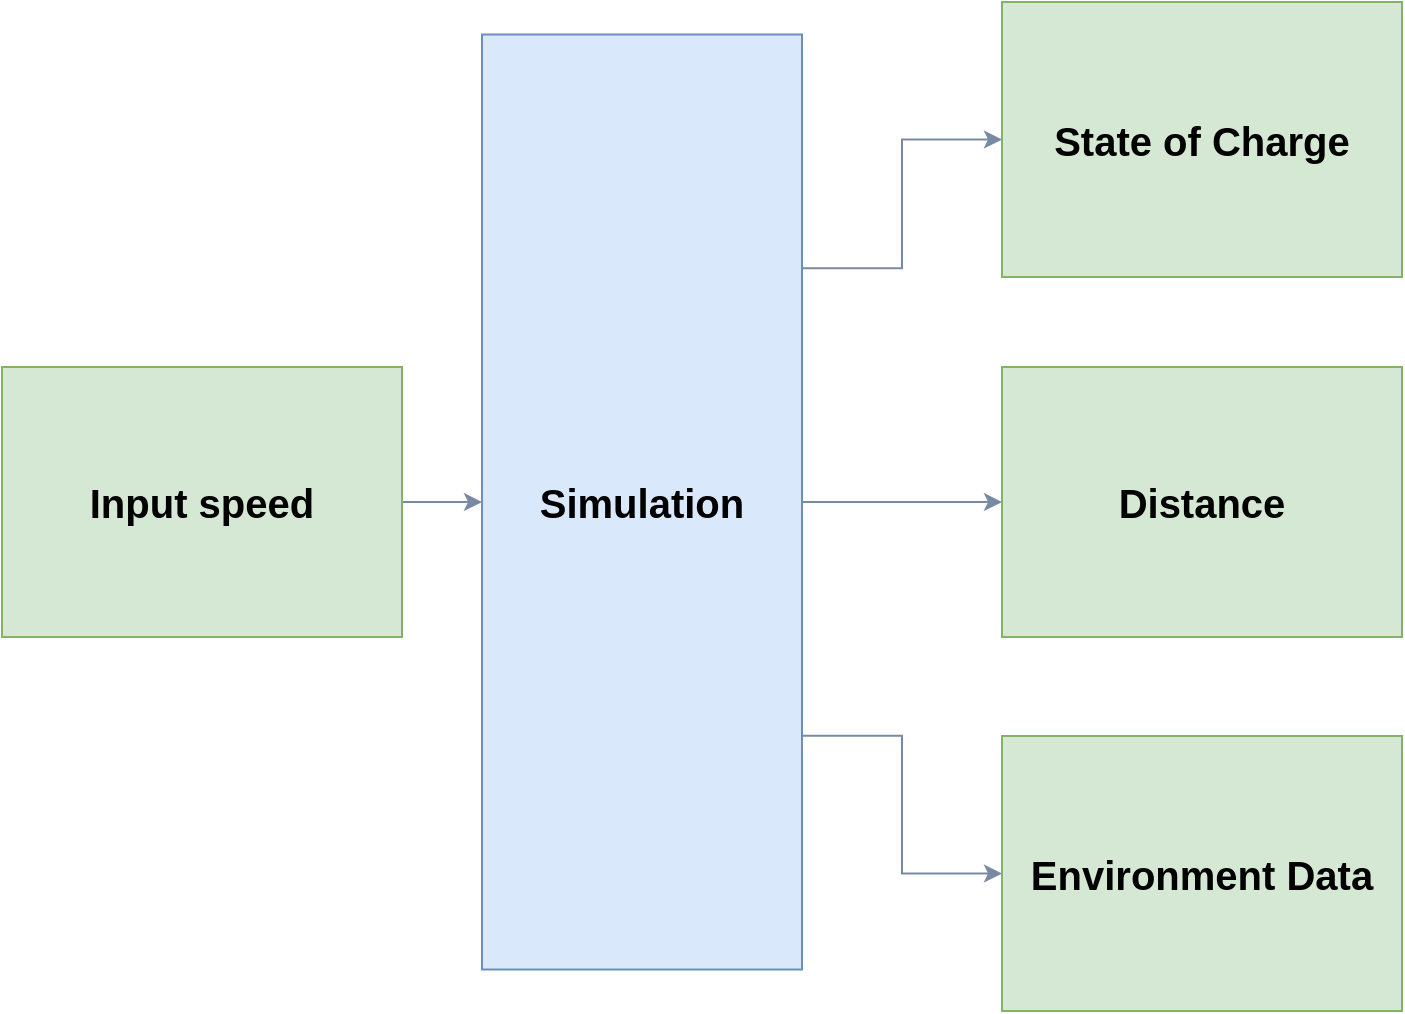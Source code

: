 <mxfile version="14.8.1" type="github">
  <diagram id="28VTI09ovEdbeb4I-dWO" name="Page-1">
    <mxGraphModel dx="1422" dy="743" grid="1" gridSize="10" guides="1" tooltips="1" connect="1" arrows="1" fold="1" page="1" pageScale="1" pageWidth="827" pageHeight="1169" math="0" shadow="0">
      <root>
        <mxCell id="0" />
        <mxCell id="1" parent="0" />
        <mxCell id="CGGK-X_BQEhCbvVUV3Iy-6" style="edgeStyle=orthogonalEdgeStyle;rounded=0;orthogonalLoop=1;jettySize=auto;html=1;exitX=1;exitY=0.5;exitDx=0;exitDy=0;entryX=0;entryY=0.5;entryDx=0;entryDy=0;fontStyle=1;strokeColor=#788AA3;fontColor=#46495D;fontSize=20;" edge="1" parent="1" source="CGGK-X_BQEhCbvVUV3Iy-1" target="CGGK-X_BQEhCbvVUV3Iy-3">
          <mxGeometry relative="1" as="geometry" />
        </mxCell>
        <mxCell id="CGGK-X_BQEhCbvVUV3Iy-10" style="edgeStyle=orthogonalEdgeStyle;rounded=0;orthogonalLoop=1;jettySize=auto;html=1;exitX=1;exitY=0.25;exitDx=0;exitDy=0;fontStyle=1;strokeColor=#788AA3;fontColor=#46495D;fontSize=20;" edge="1" parent="1" source="CGGK-X_BQEhCbvVUV3Iy-1" target="CGGK-X_BQEhCbvVUV3Iy-9">
          <mxGeometry relative="1" as="geometry" />
        </mxCell>
        <mxCell id="CGGK-X_BQEhCbvVUV3Iy-11" style="edgeStyle=orthogonalEdgeStyle;rounded=0;orthogonalLoop=1;jettySize=auto;html=1;exitX=1;exitY=0.75;exitDx=0;exitDy=0;fontStyle=1;strokeColor=#788AA3;fontColor=#46495D;fontSize=20;" edge="1" parent="1" source="CGGK-X_BQEhCbvVUV3Iy-1" target="CGGK-X_BQEhCbvVUV3Iy-8">
          <mxGeometry relative="1" as="geometry" />
        </mxCell>
        <mxCell id="CGGK-X_BQEhCbvVUV3Iy-1" value="Simulation" style="rounded=0;whiteSpace=wrap;html=1;fontStyle=1;fillColor=#dae8fc;strokeColor=#6c8ebf;fontSize=20;" vertex="1" parent="1">
          <mxGeometry x="290" y="96.25" width="160" height="467.5" as="geometry" />
        </mxCell>
        <mxCell id="CGGK-X_BQEhCbvVUV3Iy-5" style="edgeStyle=orthogonalEdgeStyle;rounded=0;orthogonalLoop=1;jettySize=auto;html=1;exitX=1;exitY=0.5;exitDx=0;exitDy=0;entryX=0;entryY=0.5;entryDx=0;entryDy=0;fontStyle=1;strokeColor=#788AA3;fontColor=#46495D;fontSize=20;" edge="1" parent="1" source="CGGK-X_BQEhCbvVUV3Iy-2" target="CGGK-X_BQEhCbvVUV3Iy-1">
          <mxGeometry relative="1" as="geometry" />
        </mxCell>
        <mxCell id="CGGK-X_BQEhCbvVUV3Iy-2" value="Input speed" style="rounded=0;whiteSpace=wrap;html=1;fontStyle=1;fillColor=#d5e8d4;strokeColor=#82b366;fontSize=20;" vertex="1" parent="1">
          <mxGeometry x="50" y="262.5" width="200" height="135" as="geometry" />
        </mxCell>
        <mxCell id="CGGK-X_BQEhCbvVUV3Iy-3" value="Distance" style="rounded=0;whiteSpace=wrap;html=1;fontStyle=1;fillColor=#d5e8d4;strokeColor=#82b366;fontSize=20;" vertex="1" parent="1">
          <mxGeometry x="550" y="262.5" width="200" height="135" as="geometry" />
        </mxCell>
        <mxCell id="CGGK-X_BQEhCbvVUV3Iy-8" value="Environment Data" style="rounded=0;whiteSpace=wrap;html=1;fontStyle=1;fillColor=#d5e8d4;strokeColor=#82b366;fontSize=20;" vertex="1" parent="1">
          <mxGeometry x="550" y="447" width="200" height="137.5" as="geometry" />
        </mxCell>
        <mxCell id="CGGK-X_BQEhCbvVUV3Iy-9" value="State of Charge" style="rounded=0;whiteSpace=wrap;html=1;fontStyle=1;fillColor=#d5e8d4;strokeColor=#82b366;fontSize=20;" vertex="1" parent="1">
          <mxGeometry x="550" y="80" width="200" height="137.5" as="geometry" />
        </mxCell>
      </root>
    </mxGraphModel>
  </diagram>
</mxfile>
